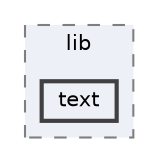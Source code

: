 digraph "C:/Users/igorc/lcom/g2/proj/src/lib/text"
{
 // LATEX_PDF_SIZE
  bgcolor="transparent";
  edge [fontname=Helvetica,fontsize=10,labelfontname=Helvetica,labelfontsize=10];
  node [fontname=Helvetica,fontsize=10,shape=box,height=0.2,width=0.4];
  compound=true
  subgraph clusterdir_c85d3e3c5052e9ad9ce18c6863244a25 {
    graph [ bgcolor="#edf0f7", pencolor="grey50", label="lib", fontname=Helvetica,fontsize=10 style="filled,dashed", URL="dir_c85d3e3c5052e9ad9ce18c6863244a25.html",tooltip=""]
  dir_d9ce91df3ed48bd8d5294b5147f8e182 [label="text", fillcolor="#edf0f7", color="grey25", style="filled,bold", URL="dir_d9ce91df3ed48bd8d5294b5147f8e182.html",tooltip=""];
  }
}
